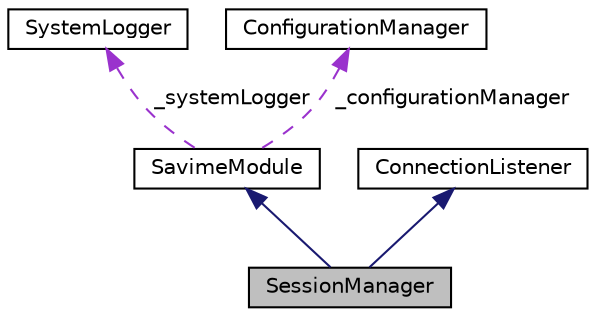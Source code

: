 digraph "SessionManager"
{
  edge [fontname="Helvetica",fontsize="10",labelfontname="Helvetica",labelfontsize="10"];
  node [fontname="Helvetica",fontsize="10",shape=record];
  Node3 [label="SessionManager",height=0.2,width=0.4,color="black", fillcolor="grey75", style="filled", fontcolor="black"];
  Node4 -> Node3 [dir="back",color="midnightblue",fontsize="10",style="solid",fontname="Helvetica"];
  Node4 [label="SavimeModule",height=0.2,width=0.4,color="black", fillcolor="white", style="filled",URL="$classSavimeModule.html"];
  Node5 -> Node4 [dir="back",color="darkorchid3",fontsize="10",style="dashed",label=" _systemLogger" ,fontname="Helvetica"];
  Node5 [label="SystemLogger",height=0.2,width=0.4,color="black", fillcolor="white", style="filled",URL="$classSystemLogger.html"];
  Node6 -> Node4 [dir="back",color="darkorchid3",fontsize="10",style="dashed",label=" _configurationManager" ,fontname="Helvetica"];
  Node6 [label="ConfigurationManager",height=0.2,width=0.4,color="black", fillcolor="white", style="filled",URL="$classConfigurationManager.html"];
  Node7 -> Node3 [dir="back",color="midnightblue",fontsize="10",style="solid",fontname="Helvetica"];
  Node7 [label="ConnectionListener",height=0.2,width=0.4,color="black", fillcolor="white", style="filled",URL="$classConnectionListener.html"];
}
